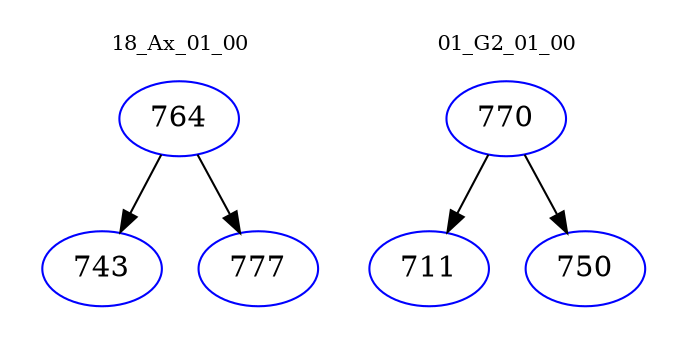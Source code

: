 digraph{
subgraph cluster_0 {
color = white
label = "18_Ax_01_00";
fontsize=10;
T0_764 [label="764", color="blue"]
T0_764 -> T0_743 [color="black"]
T0_743 [label="743", color="blue"]
T0_764 -> T0_777 [color="black"]
T0_777 [label="777", color="blue"]
}
subgraph cluster_1 {
color = white
label = "01_G2_01_00";
fontsize=10;
T1_770 [label="770", color="blue"]
T1_770 -> T1_711 [color="black"]
T1_711 [label="711", color="blue"]
T1_770 -> T1_750 [color="black"]
T1_750 [label="750", color="blue"]
}
}
